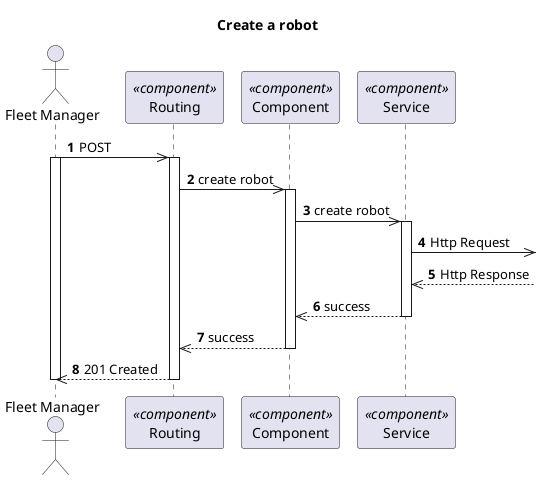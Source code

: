 @startuml Process View - Level 3 - Create a robot

autonumber
skinparam packageStyle rect

title Create a robot

actor "Fleet Manager" as FM
participant "Routing" as routing <<component>>
participant "Component" as comp <<component>>
participant "Service" as service <<component>>

FM->> routing : POST
activate FM
activate routing
routing ->> comp : create robot

activate comp
comp ->> service : create robot

activate service
service ->> : Http Request
service <<-- : Http Response

service -->> comp : success
deactivate service

comp -->> routing : success
deactivate comp

FM<<-- routing : 201 Created
deactivate routing
deactivate FM

@enduml